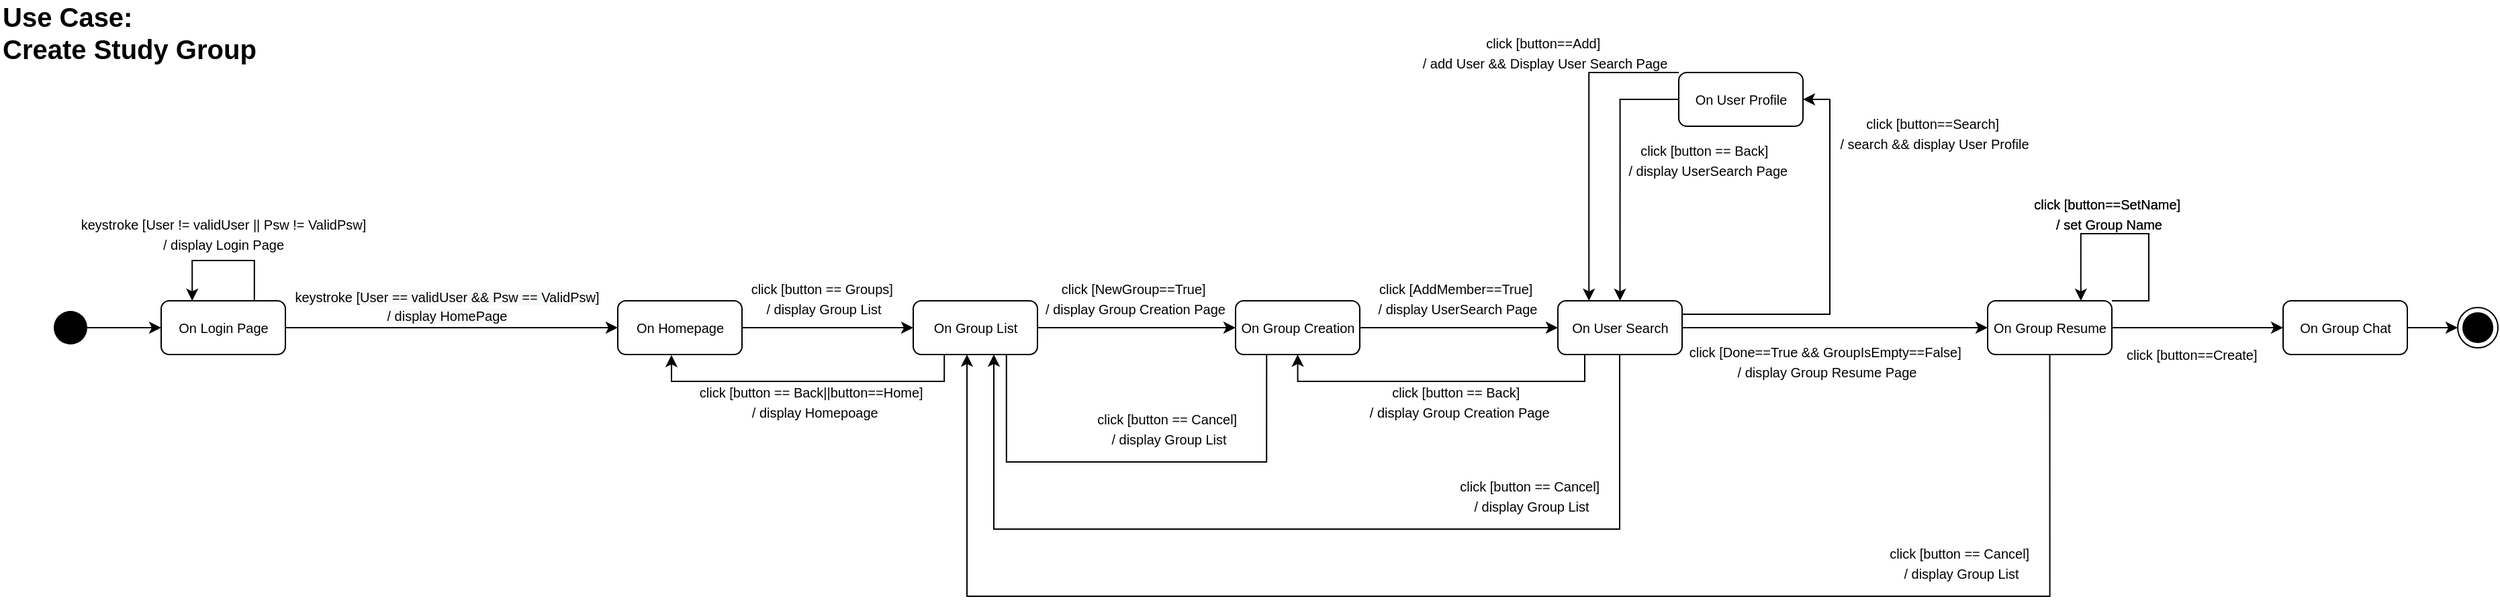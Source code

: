 <mxfile version="14.0.4" type="github">
  <diagram id="ri41nVY5fkGp89FVVyZM" name="Page-1">
    <mxGraphModel dx="1019" dy="566" grid="1" gridSize="10" guides="1" tooltips="1" connect="1" arrows="1" fold="1" page="1" pageScale="1" pageWidth="1169" pageHeight="827" math="0" shadow="0">
      <root>
        <mxCell id="0" />
        <mxCell id="1" parent="0" />
        <mxCell id="2BRc4gGbmBc7M3y6UaOA-1" style="edgeStyle=orthogonalEdgeStyle;rounded=0;orthogonalLoop=1;jettySize=auto;html=1;" parent="1" source="2BRc4gGbmBc7M3y6UaOA-2" target="2BRc4gGbmBc7M3y6UaOA-4" edge="1">
          <mxGeometry relative="1" as="geometry" />
        </mxCell>
        <mxCell id="2BRc4gGbmBc7M3y6UaOA-2" value="" style="ellipse;fillColor=#000000;strokeColor=none;" parent="1" vertex="1">
          <mxGeometry x="60" y="267.5" width="25" height="25" as="geometry" />
        </mxCell>
        <mxCell id="2BRc4gGbmBc7M3y6UaOA-3" style="edgeStyle=orthogonalEdgeStyle;rounded=0;orthogonalLoop=1;jettySize=auto;html=1;exitX=1;exitY=0.5;exitDx=0;exitDy=0;" parent="1" source="2BRc4gGbmBc7M3y6UaOA-4" target="2BRc4gGbmBc7M3y6UaOA-6" edge="1">
          <mxGeometry relative="1" as="geometry" />
        </mxCell>
        <mxCell id="2BRc4gGbmBc7M3y6UaOA-4" value="&lt;span style=&quot;font-size: 10px&quot;&gt;On Login Page&lt;/span&gt;" style="rounded=1;whiteSpace=wrap;html=1;strokeWidth=1;" parent="1" vertex="1">
          <mxGeometry x="140" y="260" width="92.5" height="40" as="geometry" />
        </mxCell>
        <mxCell id="2BRc4gGbmBc7M3y6UaOA-5" style="edgeStyle=orthogonalEdgeStyle;rounded=0;orthogonalLoop=1;jettySize=auto;html=1;exitX=1;exitY=0.5;exitDx=0;exitDy=0;" parent="1" source="2BRc4gGbmBc7M3y6UaOA-6" edge="1">
          <mxGeometry relative="1" as="geometry">
            <mxPoint x="700" y="280" as="targetPoint" />
          </mxGeometry>
        </mxCell>
        <mxCell id="2BRc4gGbmBc7M3y6UaOA-6" value="&lt;span style=&quot;font-size: 10px&quot;&gt;On Homepage&lt;/span&gt;" style="rounded=1;whiteSpace=wrap;html=1;strokeWidth=1;" parent="1" vertex="1">
          <mxGeometry x="480" y="260" width="92.5" height="40" as="geometry" />
        </mxCell>
        <mxCell id="2BRc4gGbmBc7M3y6UaOA-7" value="&lt;font style=&quot;font-size: 10px&quot;&gt;keystroke [User != validUser || Psw != ValidPsw]&lt;br&gt;/ display Login Page&lt;/font&gt;" style="text;html=1;align=center;verticalAlign=middle;resizable=0;points=[];autosize=1;" parent="1" vertex="1">
          <mxGeometry x="71.25" y="190" width="230" height="40" as="geometry" />
        </mxCell>
        <mxCell id="2BRc4gGbmBc7M3y6UaOA-8" value="&lt;font style=&quot;font-size: 10px&quot;&gt;&lt;span style=&quot;color: rgb(0 , 0 , 0) ; font-family: &amp;#34;helvetica&amp;#34; ; font-style: normal ; font-weight: 400 ; letter-spacing: normal ; text-indent: 0px ; text-transform: none ; word-spacing: 0px ; background-color: rgb(248 , 249 , 250) ; display: inline ; float: none&quot;&gt;keystroke [User == validUser &amp;amp;&amp;amp; Psw == ValidPsw]&lt;/span&gt;&lt;br style=&quot;color: rgb(0 , 0 , 0) ; font-family: &amp;#34;helvetica&amp;#34; ; font-style: normal ; font-weight: 400 ; letter-spacing: normal ; text-indent: 0px ; text-transform: none ; word-spacing: 0px ; background-color: rgb(248 , 249 , 250)&quot;&gt;&lt;span style=&quot;color: rgb(0 , 0 , 0) ; font-family: &amp;#34;helvetica&amp;#34; ; font-style: normal ; font-weight: 400 ; letter-spacing: normal ; text-indent: 0px ; text-transform: none ; word-spacing: 0px ; background-color: rgb(248 , 249 , 250) ; display: inline ; float: none&quot;&gt;/ display HomePage&lt;/span&gt;&lt;/font&gt;" style="text;whiteSpace=wrap;html=1;align=center;" parent="1" vertex="1">
          <mxGeometry x="232.5" y="242.5" width="240" height="50" as="geometry" />
        </mxCell>
        <mxCell id="2BRc4gGbmBc7M3y6UaOA-9" style="edgeStyle=orthogonalEdgeStyle;rounded=0;orthogonalLoop=1;jettySize=auto;html=1;exitX=0.75;exitY=0;exitDx=0;exitDy=0;entryX=0.25;entryY=0;entryDx=0;entryDy=0;" parent="1" source="2BRc4gGbmBc7M3y6UaOA-4" target="2BRc4gGbmBc7M3y6UaOA-4" edge="1">
          <mxGeometry relative="1" as="geometry">
            <Array as="points">
              <mxPoint x="209" y="230" />
              <mxPoint x="163" y="230" />
            </Array>
          </mxGeometry>
        </mxCell>
        <mxCell id="2BRc4gGbmBc7M3y6UaOA-10" value="&lt;font style=&quot;font-size: 10px&quot;&gt;click [button == Groups]&amp;nbsp;&lt;br&gt;/ display Group List&lt;br&gt;&lt;/font&gt;" style="text;html=1;align=center;verticalAlign=middle;resizable=0;points=[];autosize=1;" parent="1" vertex="1">
          <mxGeometry x="572.5" y="242.5" width="120" height="30" as="geometry" />
        </mxCell>
        <mxCell id="2BRc4gGbmBc7M3y6UaOA-11" value="&lt;b style=&quot;font-size: 20px&quot;&gt;&lt;font style=&quot;font-size: 20px&quot;&gt;Use Case:&lt;br&gt;&lt;/font&gt;&lt;/b&gt;&lt;div style=&quot;font-size: 20px&quot;&gt;&lt;b&gt;&lt;font style=&quot;font-size: 20px&quot;&gt;Create Study Group&lt;/font&gt;&lt;/b&gt;&lt;/div&gt;" style="text;html=1;align=left;verticalAlign=middle;resizable=0;points=[];autosize=1;" parent="1" vertex="1">
          <mxGeometry x="20" y="45" width="200" height="30" as="geometry" />
        </mxCell>
        <mxCell id="2BRc4gGbmBc7M3y6UaOA-15" style="edgeStyle=orthogonalEdgeStyle;rounded=0;orthogonalLoop=1;jettySize=auto;html=1;exitX=1;exitY=0.5;exitDx=0;exitDy=0;entryX=0;entryY=0.5;entryDx=0;entryDy=0;" parent="1" source="2BRc4gGbmBc7M3y6UaOA-13" target="2BRc4gGbmBc7M3y6UaOA-14" edge="1">
          <mxGeometry relative="1" as="geometry" />
        </mxCell>
        <mxCell id="c8P_lnscIMawXXavqtpG-1" style="edgeStyle=orthogonalEdgeStyle;rounded=0;orthogonalLoop=1;jettySize=auto;html=1;exitX=0.25;exitY=1;exitDx=0;exitDy=0;entryX=0.432;entryY=1.009;entryDx=0;entryDy=0;entryPerimeter=0;" edge="1" parent="1" source="2BRc4gGbmBc7M3y6UaOA-13" target="2BRc4gGbmBc7M3y6UaOA-6">
          <mxGeometry relative="1" as="geometry" />
        </mxCell>
        <mxCell id="2BRc4gGbmBc7M3y6UaOA-13" value="&lt;span style=&quot;font-size: 10px&quot;&gt;On Group List&lt;/span&gt;" style="rounded=1;whiteSpace=wrap;html=1;strokeWidth=1;" parent="1" vertex="1">
          <mxGeometry x="700" y="260" width="92.5" height="40" as="geometry" />
        </mxCell>
        <mxCell id="2BRc4gGbmBc7M3y6UaOA-18" style="edgeStyle=orthogonalEdgeStyle;rounded=0;orthogonalLoop=1;jettySize=auto;html=1;exitX=1;exitY=0.5;exitDx=0;exitDy=0;entryX=0;entryY=0.5;entryDx=0;entryDy=0;" parent="1" source="2BRc4gGbmBc7M3y6UaOA-14" target="2BRc4gGbmBc7M3y6UaOA-17" edge="1">
          <mxGeometry relative="1" as="geometry" />
        </mxCell>
        <mxCell id="2BRc4gGbmBc7M3y6UaOA-24" style="edgeStyle=orthogonalEdgeStyle;rounded=0;orthogonalLoop=1;jettySize=auto;html=1;exitX=0.25;exitY=1;exitDx=0;exitDy=0;endArrow=none;endFill=0;entryX=0.75;entryY=1;entryDx=0;entryDy=0;" parent="1" source="2BRc4gGbmBc7M3y6UaOA-14" target="2BRc4gGbmBc7M3y6UaOA-13" edge="1">
          <mxGeometry relative="1" as="geometry">
            <mxPoint x="963" y="380" as="targetPoint" />
            <Array as="points">
              <mxPoint x="963" y="380" />
              <mxPoint x="769" y="380" />
            </Array>
          </mxGeometry>
        </mxCell>
        <mxCell id="2BRc4gGbmBc7M3y6UaOA-14" value="&lt;span style=&quot;font-size: 10px&quot;&gt;On Group Creation&lt;/span&gt;" style="rounded=1;whiteSpace=wrap;html=1;strokeWidth=1;" parent="1" vertex="1">
          <mxGeometry x="940" y="260" width="92.5" height="40" as="geometry" />
        </mxCell>
        <mxCell id="2BRc4gGbmBc7M3y6UaOA-16" value="&lt;font style=&quot;font-size: 10px&quot;&gt;click [NewGroup==True]&amp;nbsp;&lt;br&gt;/ display Group Creation Page&lt;br&gt;&lt;/font&gt;" style="text;html=1;align=center;verticalAlign=middle;resizable=0;points=[];autosize=1;" parent="1" vertex="1">
          <mxGeometry x="790" y="242.5" width="150" height="30" as="geometry" />
        </mxCell>
        <mxCell id="2BRc4gGbmBc7M3y6UaOA-20" style="edgeStyle=orthogonalEdgeStyle;rounded=0;orthogonalLoop=1;jettySize=auto;html=1;exitX=0.5;exitY=1;exitDx=0;exitDy=0;entryX=0.5;entryY=1;entryDx=0;entryDy=0;" parent="1" source="2BRc4gGbmBc7M3y6UaOA-17" target="2BRc4gGbmBc7M3y6UaOA-14" edge="1">
          <mxGeometry relative="1" as="geometry">
            <Array as="points">
              <mxPoint x="1200" y="300" />
              <mxPoint x="1200" y="320" />
              <mxPoint x="986" y="320" />
            </Array>
          </mxGeometry>
        </mxCell>
        <mxCell id="2BRc4gGbmBc7M3y6UaOA-22" style="edgeStyle=orthogonalEdgeStyle;rounded=0;orthogonalLoop=1;jettySize=auto;html=1;exitX=0.75;exitY=1;exitDx=0;exitDy=0;" parent="1" source="2BRc4gGbmBc7M3y6UaOA-17" edge="1">
          <mxGeometry relative="1" as="geometry">
            <Array as="points">
              <mxPoint x="1226" y="300" />
              <mxPoint x="1226" y="430" />
              <mxPoint x="760" y="430" />
            </Array>
            <mxPoint x="760" y="300" as="targetPoint" />
          </mxGeometry>
        </mxCell>
        <mxCell id="2BRc4gGbmBc7M3y6UaOA-34" style="edgeStyle=orthogonalEdgeStyle;rounded=0;orthogonalLoop=1;jettySize=auto;html=1;exitX=1;exitY=0.25;exitDx=0;exitDy=0;entryX=1;entryY=0.5;entryDx=0;entryDy=0;startArrow=none;startFill=0;endArrow=classic;endFill=1;" parent="1" source="2BRc4gGbmBc7M3y6UaOA-17" target="2BRc4gGbmBc7M3y6UaOA-27" edge="1">
          <mxGeometry relative="1" as="geometry" />
        </mxCell>
        <mxCell id="2BRc4gGbmBc7M3y6UaOA-35" style="edgeStyle=orthogonalEdgeStyle;rounded=0;orthogonalLoop=1;jettySize=auto;html=1;exitX=1;exitY=0.5;exitDx=0;exitDy=0;startArrow=none;startFill=0;endArrow=classic;endFill=1;" parent="1" source="2BRc4gGbmBc7M3y6UaOA-17" edge="1">
          <mxGeometry relative="1" as="geometry">
            <mxPoint x="1500" y="280" as="targetPoint" />
          </mxGeometry>
        </mxCell>
        <mxCell id="2BRc4gGbmBc7M3y6UaOA-17" value="&lt;span style=&quot;font-size: 10px&quot;&gt;On User Search&lt;/span&gt;" style="rounded=1;whiteSpace=wrap;html=1;strokeWidth=1;" parent="1" vertex="1">
          <mxGeometry x="1180" y="260" width="92.5" height="40" as="geometry" />
        </mxCell>
        <mxCell id="2BRc4gGbmBc7M3y6UaOA-19" value="&lt;font style=&quot;font-size: 10px&quot;&gt;click [AddMember==True]&amp;nbsp;&lt;br&gt;/ display UserSearch Page&lt;br&gt;&lt;/font&gt;" style="text;html=1;align=center;verticalAlign=middle;resizable=0;points=[];autosize=1;" parent="1" vertex="1">
          <mxGeometry x="1040" y="242.5" width="130" height="30" as="geometry" />
        </mxCell>
        <mxCell id="2BRc4gGbmBc7M3y6UaOA-21" value="&lt;font style=&quot;font-size: 10px&quot;&gt;click [button == Back]&amp;nbsp;&lt;br&gt;&amp;nbsp;/ display Group Creation Page&lt;br&gt;&lt;/font&gt;" style="text;html=1;align=center;verticalAlign=middle;resizable=0;points=[];autosize=1;" parent="1" vertex="1">
          <mxGeometry x="1030" y="320" width="150" height="30" as="geometry" />
        </mxCell>
        <mxCell id="2BRc4gGbmBc7M3y6UaOA-23" value="&lt;font style=&quot;font-size: 10px&quot;&gt;click [button == Cancel]&amp;nbsp;&lt;br&gt;/ display Group List&lt;br&gt;&lt;/font&gt;" style="text;html=1;align=center;verticalAlign=middle;resizable=0;points=[];autosize=1;" parent="1" vertex="1">
          <mxGeometry x="830" y="340" width="120" height="30" as="geometry" />
        </mxCell>
        <mxCell id="2BRc4gGbmBc7M3y6UaOA-26" value="&lt;font style=&quot;font-size: 10px&quot;&gt;click [button==Search]&amp;nbsp;&lt;br&gt;/ search &amp;amp;&amp;amp; display User Profile&lt;br&gt;&lt;/font&gt;" style="text;html=1;align=center;verticalAlign=middle;resizable=0;points=[];autosize=1;" parent="1" vertex="1">
          <mxGeometry x="1380" y="120" width="160" height="30" as="geometry" />
        </mxCell>
        <mxCell id="2BRc4gGbmBc7M3y6UaOA-32" style="edgeStyle=orthogonalEdgeStyle;rounded=0;orthogonalLoop=1;jettySize=auto;html=1;exitX=0;exitY=0;exitDx=0;exitDy=0;entryX=0.25;entryY=0;entryDx=0;entryDy=0;startArrow=none;startFill=0;endArrow=classic;endFill=1;" parent="1" source="2BRc4gGbmBc7M3y6UaOA-27" target="2BRc4gGbmBc7M3y6UaOA-17" edge="1">
          <mxGeometry relative="1" as="geometry">
            <Array as="points">
              <mxPoint x="1203" y="90" />
            </Array>
          </mxGeometry>
        </mxCell>
        <mxCell id="2BRc4gGbmBc7M3y6UaOA-33" style="edgeStyle=orthogonalEdgeStyle;rounded=0;orthogonalLoop=1;jettySize=auto;html=1;exitX=0;exitY=0.5;exitDx=0;exitDy=0;entryX=0.5;entryY=0;entryDx=0;entryDy=0;startArrow=none;startFill=0;endArrow=classic;endFill=1;" parent="1" source="2BRc4gGbmBc7M3y6UaOA-27" target="2BRc4gGbmBc7M3y6UaOA-17" edge="1">
          <mxGeometry relative="1" as="geometry" />
        </mxCell>
        <mxCell id="2BRc4gGbmBc7M3y6UaOA-27" value="&lt;span style=&quot;font-size: 10px&quot;&gt;On User Profile&lt;/span&gt;" style="rounded=1;whiteSpace=wrap;html=1;strokeWidth=1;" parent="1" vertex="1">
          <mxGeometry x="1270" y="90" width="92.5" height="40" as="geometry" />
        </mxCell>
        <mxCell id="2BRc4gGbmBc7M3y6UaOA-29" value="&lt;font style=&quot;font-size: 10px&quot;&gt;click [button == Back]&amp;nbsp;&lt;br&gt;&amp;nbsp;/ display UserSearch Page&lt;br&gt;&lt;/font&gt;" style="text;html=1;align=center;verticalAlign=middle;resizable=0;points=[];autosize=1;" parent="1" vertex="1">
          <mxGeometry x="1220" y="140" width="140" height="30" as="geometry" />
        </mxCell>
        <mxCell id="2BRc4gGbmBc7M3y6UaOA-30" value="&lt;font style=&quot;font-size: 10px&quot;&gt;click [button==Add]&amp;nbsp;&lt;br&gt;/ add User &amp;amp;&amp;amp; Display User Search Page&lt;br&gt;&lt;/font&gt;" style="text;html=1;align=center;verticalAlign=middle;resizable=0;points=[];autosize=1;" parent="1" vertex="1">
          <mxGeometry x="1070" y="60" width="200" height="30" as="geometry" />
        </mxCell>
        <mxCell id="2BRc4gGbmBc7M3y6UaOA-36" value="&lt;font style=&quot;font-size: 10px&quot;&gt;click [Done==True &amp;amp;&amp;amp; GroupIsEmpty==False]&amp;nbsp;&lt;br&gt;/ display Group Resume Page&lt;br&gt;&lt;/font&gt;" style="text;html=1;align=center;verticalAlign=middle;resizable=0;points=[];autosize=1;" parent="1" vertex="1">
          <mxGeometry x="1270" y="290" width="220" height="30" as="geometry" />
        </mxCell>
        <mxCell id="2BRc4gGbmBc7M3y6UaOA-38" style="edgeStyle=orthogonalEdgeStyle;rounded=0;orthogonalLoop=1;jettySize=auto;html=1;exitX=1;exitY=0;exitDx=0;exitDy=0;startArrow=none;startFill=0;endArrow=classic;endFill=1;entryX=0.75;entryY=0;entryDx=0;entryDy=0;" parent="1" source="2BRc4gGbmBc7M3y6UaOA-37" target="2BRc4gGbmBc7M3y6UaOA-37" edge="1">
          <mxGeometry relative="1" as="geometry">
            <mxPoint x="1680" y="180" as="targetPoint" />
            <Array as="points">
              <mxPoint x="1620" y="260" />
              <mxPoint x="1620" y="210" />
              <mxPoint x="1569" y="210" />
            </Array>
          </mxGeometry>
        </mxCell>
        <mxCell id="2BRc4gGbmBc7M3y6UaOA-41" style="edgeStyle=orthogonalEdgeStyle;rounded=0;orthogonalLoop=1;jettySize=auto;html=1;exitX=1;exitY=0.5;exitDx=0;exitDy=0;startArrow=none;startFill=0;endArrow=classic;endFill=1;" parent="1" source="2BRc4gGbmBc7M3y6UaOA-37" target="2BRc4gGbmBc7M3y6UaOA-40" edge="1">
          <mxGeometry relative="1" as="geometry" />
        </mxCell>
        <mxCell id="2BRc4gGbmBc7M3y6UaOA-47" style="edgeStyle=orthogonalEdgeStyle;rounded=0;orthogonalLoop=1;jettySize=auto;html=1;exitX=0.5;exitY=1;exitDx=0;exitDy=0;startArrow=none;startFill=0;endArrow=classic;endFill=1;" parent="1" source="2BRc4gGbmBc7M3y6UaOA-37" edge="1">
          <mxGeometry relative="1" as="geometry">
            <mxPoint x="740" y="300" as="targetPoint" />
            <Array as="points">
              <mxPoint x="1546" y="480" />
              <mxPoint x="740" y="480" />
              <mxPoint x="740" y="300" />
            </Array>
          </mxGeometry>
        </mxCell>
        <mxCell id="2BRc4gGbmBc7M3y6UaOA-37" value="&lt;span style=&quot;font-size: 10px&quot;&gt;On Group Resume&lt;/span&gt;" style="rounded=1;whiteSpace=wrap;html=1;strokeWidth=1;" parent="1" vertex="1">
          <mxGeometry x="1500" y="260" width="92.5" height="40" as="geometry" />
        </mxCell>
        <mxCell id="2BRc4gGbmBc7M3y6UaOA-39" value="&lt;font style=&quot;font-size: 10px&quot;&gt;click [button==SetName]&amp;nbsp;&lt;br&gt;/ set Group Name&lt;br&gt;&lt;/font&gt;" style="text;html=1;align=center;verticalAlign=middle;resizable=0;points=[];autosize=1;" parent="1" vertex="1">
          <mxGeometry x="1525" y="180" width="130" height="30" as="geometry" />
        </mxCell>
        <mxCell id="2BRc4gGbmBc7M3y6UaOA-45" style="edgeStyle=orthogonalEdgeStyle;rounded=0;orthogonalLoop=1;jettySize=auto;html=1;exitX=1;exitY=0.5;exitDx=0;exitDy=0;startArrow=none;startFill=0;endArrow=classic;endFill=1;" parent="1" source="2BRc4gGbmBc7M3y6UaOA-40" edge="1">
          <mxGeometry relative="1" as="geometry">
            <mxPoint x="1850" y="280.286" as="targetPoint" />
          </mxGeometry>
        </mxCell>
        <mxCell id="2BRc4gGbmBc7M3y6UaOA-40" value="&lt;span style=&quot;font-size: 10px&quot;&gt;On Group Chat&lt;/span&gt;" style="rounded=1;whiteSpace=wrap;html=1;strokeWidth=1;" parent="1" vertex="1">
          <mxGeometry x="1720" y="260" width="92.5" height="40" as="geometry" />
        </mxCell>
        <mxCell id="2BRc4gGbmBc7M3y6UaOA-43" value="&lt;font style=&quot;font-size: 10px&quot;&gt;click [button==SetName]&amp;nbsp;&lt;br&gt;/ set Group Name&lt;br&gt;&lt;/font&gt;" style="text;html=1;align=center;verticalAlign=middle;resizable=0;points=[];autosize=1;" parent="1" vertex="1">
          <mxGeometry x="1525" y="180" width="130" height="30" as="geometry" />
        </mxCell>
        <mxCell id="2BRc4gGbmBc7M3y6UaOA-44" value="&lt;font style=&quot;font-size: 10px&quot;&gt;click [button==Create]&amp;nbsp;&lt;br&gt;&lt;/font&gt;" style="text;html=1;align=center;verticalAlign=middle;resizable=0;points=[];autosize=1;" parent="1" vertex="1">
          <mxGeometry x="1592.5" y="290" width="120" height="20" as="geometry" />
        </mxCell>
        <mxCell id="2BRc4gGbmBc7M3y6UaOA-46" value="" style="ellipse;html=1;shape=endState;fillColor=#000000;strokeColor=#000000;" parent="1" vertex="1">
          <mxGeometry x="1850" y="265" width="30" height="30" as="geometry" />
        </mxCell>
        <mxCell id="R2_7T9VTJFXC3NQXO6xi-1" value="&lt;font style=&quot;font-size: 10px&quot;&gt;click [button == Cancel]&amp;nbsp;&lt;br&gt;/ display Group List&lt;br&gt;&lt;/font&gt;" style="text;html=1;align=center;verticalAlign=middle;resizable=0;points=[];autosize=1;" parent="1" vertex="1">
          <mxGeometry x="1100" y="390" width="120" height="30" as="geometry" />
        </mxCell>
        <mxCell id="R2_7T9VTJFXC3NQXO6xi-2" value="&lt;font style=&quot;font-size: 10px&quot;&gt;click [button == Cancel]&amp;nbsp;&lt;br&gt;/ display Group List&lt;br&gt;&lt;/font&gt;" style="text;html=1;align=center;verticalAlign=middle;resizable=0;points=[];autosize=1;" parent="1" vertex="1">
          <mxGeometry x="1420" y="440" width="120" height="30" as="geometry" />
        </mxCell>
        <mxCell id="c8P_lnscIMawXXavqtpG-2" value="&lt;font style=&quot;font-size: 10px&quot;&gt;click [button == Back||button==Home]&amp;nbsp;&lt;br&gt;&amp;nbsp;/ display Homepoage&lt;br&gt;&lt;/font&gt;" style="text;html=1;align=center;verticalAlign=middle;resizable=0;points=[];autosize=1;" vertex="1" parent="1">
          <mxGeometry x="535" y="320" width="180" height="30" as="geometry" />
        </mxCell>
      </root>
    </mxGraphModel>
  </diagram>
</mxfile>
